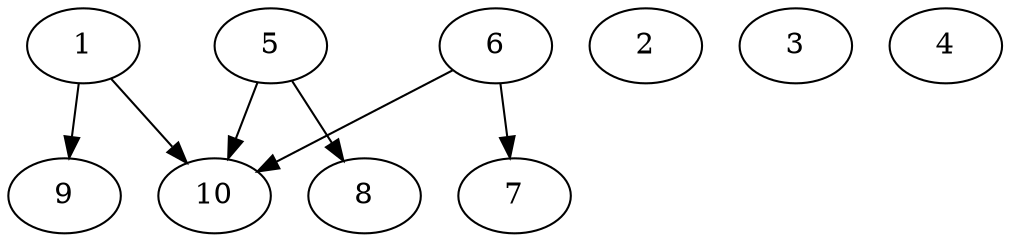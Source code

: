 // DAG automatically generated by daggen at Thu Oct  3 13:58:04 2019
// ./daggen --dot -n 10 --ccr 0.5 --fat 0.9 --regular 0.9 --density 0.5 --mindata 5242880 --maxdata 52428800 
digraph G {
  1 [size="86327296", alpha="0.06", expect_size="43163648"] 
  1 -> 9 [size ="43163648"]
  1 -> 10 [size ="43163648"]
  2 [size="66977792", alpha="0.11", expect_size="33488896"] 
  3 [size="89006080", alpha="0.12", expect_size="44503040"] 
  4 [size="82188288", alpha="0.02", expect_size="41094144"] 
  5 [size="54142976", alpha="0.18", expect_size="27071488"] 
  5 -> 8 [size ="27071488"]
  5 -> 10 [size ="27071488"]
  6 [size="38230016", alpha="0.08", expect_size="19115008"] 
  6 -> 7 [size ="19115008"]
  6 -> 10 [size ="19115008"]
  7 [size="59951104", alpha="0.16", expect_size="29975552"] 
  8 [size="58589184", alpha="0.15", expect_size="29294592"] 
  9 [size="102580224", alpha="0.10", expect_size="51290112"] 
  10 [size="74311680", alpha="0.11", expect_size="37155840"] 
}

